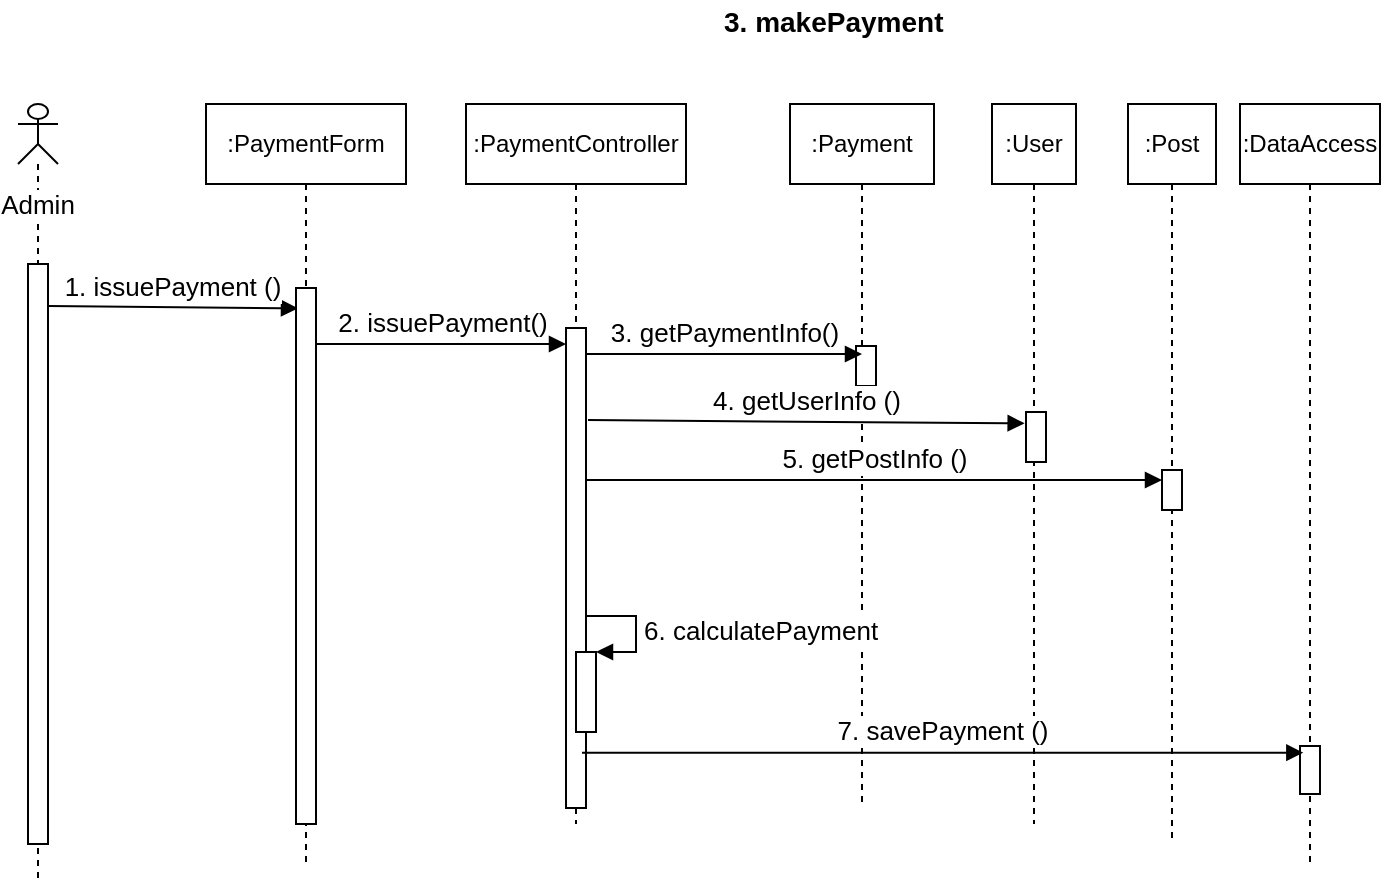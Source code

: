 <mxfile version="11.0.7" type="device"><diagram id="mieyKiNj6Iaah47eyiVF" name="Page-1"><mxGraphModel dx="782" dy="386" grid="1" gridSize="10" guides="1" tooltips="1" connect="1" arrows="1" fold="1" page="1" pageScale="1" pageWidth="827" pageHeight="1169" math="0" shadow="0"><root><mxCell id="0"/><mxCell id="1" parent="0"/><mxCell id="izwkwdvWK6zhRXJxxQwd-1" value="&lt;font style=&quot;font-size: 13px&quot;&gt;Admin&lt;/font&gt;" style="shape=umlLifeline;participant=umlActor;perimeter=lifelinePerimeter;whiteSpace=wrap;html=1;container=1;collapsible=0;recursiveResize=0;verticalAlign=top;spacingTop=36;labelBackgroundColor=#ffffff;outlineConnect=0;size=30;" parent="1" vertex="1"><mxGeometry x="8" y="80" width="20" height="390" as="geometry"/></mxCell><mxCell id="izwkwdvWK6zhRXJxxQwd-9" value="" style="html=1;points=[];perimeter=orthogonalPerimeter;" parent="izwkwdvWK6zhRXJxxQwd-1" vertex="1"><mxGeometry x="5" y="80" width="10" height="290" as="geometry"/></mxCell><mxCell id="izwkwdvWK6zhRXJxxQwd-12" value="&lt;font style=&quot;font-size: 13px&quot;&gt;1. issuePayment ()&lt;/font&gt;" style="html=1;verticalAlign=bottom;endArrow=block;entryX=0.1;entryY=0.038;entryDx=0;entryDy=0;entryPerimeter=0;" parent="izwkwdvWK6zhRXJxxQwd-1" target="izwkwdvWK6zhRXJxxQwd-10" edge="1"><mxGeometry width="80" relative="1" as="geometry"><mxPoint x="15" y="101" as="sourcePoint"/><mxPoint x="132" y="101.265" as="targetPoint"/></mxGeometry></mxCell><mxCell id="izwkwdvWK6zhRXJxxQwd-2" value="&lt;b&gt;&lt;font style=&quot;font-size: 14px&quot;&gt;3. makePayment&lt;/font&gt;&lt;/b&gt;" style="text;html=1;resizable=0;points=[];autosize=1;align=left;verticalAlign=top;spacingTop=-4;" parent="1" vertex="1"><mxGeometry x="359" y="28" width="130" height="20" as="geometry"/></mxCell><mxCell id="izwkwdvWK6zhRXJxxQwd-3" value=":PaymentForm" style="shape=umlLifeline;perimeter=lifelinePerimeter;whiteSpace=wrap;html=1;container=1;collapsible=0;recursiveResize=0;outlineConnect=0;" parent="1" vertex="1"><mxGeometry x="102" y="80" width="100" height="380" as="geometry"/></mxCell><mxCell id="izwkwdvWK6zhRXJxxQwd-10" value="" style="html=1;points=[];perimeter=orthogonalPerimeter;" parent="izwkwdvWK6zhRXJxxQwd-3" vertex="1"><mxGeometry x="45" y="92" width="10" height="268" as="geometry"/></mxCell><mxCell id="4-b_wKBrie9yEOT7dolE-8" value="&lt;font style=&quot;font-size: 13px&quot;&gt;2. issuePayment()&lt;/font&gt;" style="html=1;verticalAlign=bottom;endArrow=block;" parent="izwkwdvWK6zhRXJxxQwd-3" target="4-b_wKBrie9yEOT7dolE-7" edge="1"><mxGeometry width="80" relative="1" as="geometry"><mxPoint x="55" y="120" as="sourcePoint"/><mxPoint x="158.5" y="120" as="targetPoint"/></mxGeometry></mxCell><mxCell id="izwkwdvWK6zhRXJxxQwd-4" value=":Payment" style="shape=umlLifeline;perimeter=lifelinePerimeter;whiteSpace=wrap;html=1;container=1;collapsible=0;recursiveResize=0;outlineConnect=0;" parent="1" vertex="1"><mxGeometry x="394" y="80" width="72" height="350" as="geometry"/></mxCell><mxCell id="izwkwdvWK6zhRXJxxQwd-14" value="" style="html=1;points=[];perimeter=orthogonalPerimeter;" parent="izwkwdvWK6zhRXJxxQwd-4" vertex="1"><mxGeometry x="33" y="121" width="10" height="20" as="geometry"/></mxCell><mxCell id="izwkwdvWK6zhRXJxxQwd-17" value="&lt;font style=&quot;font-size: 13px&quot;&gt;4. getUserInfo ()&lt;/font&gt;" style="html=1;verticalAlign=bottom;endArrow=block;exitX=1.2;exitY=0.121;exitDx=0;exitDy=0;exitPerimeter=0;entryX=-0.067;entryY=0.227;entryDx=0;entryDy=0;entryPerimeter=0;" parent="izwkwdvWK6zhRXJxxQwd-4" target="izwkwdvWK6zhRXJxxQwd-16" edge="1"><mxGeometry width="80" relative="1" as="geometry"><mxPoint x="-101" y="158.04" as="sourcePoint"/><mxPoint x="122" y="158.04" as="targetPoint"/></mxGeometry></mxCell><mxCell id="izwkwdvWK6zhRXJxxQwd-5" value=":User" style="shape=umlLifeline;perimeter=lifelinePerimeter;whiteSpace=wrap;html=1;container=1;collapsible=0;recursiveResize=0;outlineConnect=0;" parent="1" vertex="1"><mxGeometry x="495" y="80" width="42" height="360" as="geometry"/></mxCell><mxCell id="izwkwdvWK6zhRXJxxQwd-16" value="" style="html=1;points=[];perimeter=orthogonalPerimeter;" parent="izwkwdvWK6zhRXJxxQwd-5" vertex="1"><mxGeometry x="17" y="154" width="10" height="25" as="geometry"/></mxCell><mxCell id="izwkwdvWK6zhRXJxxQwd-6" value=":Post" style="shape=umlLifeline;perimeter=lifelinePerimeter;whiteSpace=wrap;html=1;container=1;collapsible=0;recursiveResize=0;outlineConnect=0;" parent="1" vertex="1"><mxGeometry x="563" y="80" width="44" height="370" as="geometry"/></mxCell><mxCell id="izwkwdvWK6zhRXJxxQwd-19" value="" style="html=1;points=[];perimeter=orthogonalPerimeter;" parent="izwkwdvWK6zhRXJxxQwd-6" vertex="1"><mxGeometry x="17" y="183" width="10" height="20" as="geometry"/></mxCell><mxCell id="4-b_wKBrie9yEOT7dolE-1" value=":DataAccess" style="shape=umlLifeline;perimeter=lifelinePerimeter;whiteSpace=wrap;html=1;container=1;collapsible=0;recursiveResize=0;outlineConnect=0;" parent="1" vertex="1"><mxGeometry x="619" y="80" width="70" height="380" as="geometry"/></mxCell><mxCell id="izwkwdvWK6zhRXJxxQwd-26" value="" style="html=1;points=[];perimeter=orthogonalPerimeter;" parent="4-b_wKBrie9yEOT7dolE-1" vertex="1"><mxGeometry x="30" y="321" width="10" height="24" as="geometry"/></mxCell><mxCell id="4-b_wKBrie9yEOT7dolE-6" value=":PaymentController" style="shape=umlLifeline;perimeter=lifelinePerimeter;whiteSpace=wrap;html=1;container=1;collapsible=0;recursiveResize=0;outlineConnect=0;" parent="1" vertex="1"><mxGeometry x="232" y="80" width="110" height="360" as="geometry"/></mxCell><mxCell id="4-b_wKBrie9yEOT7dolE-7" value="" style="html=1;points=[];perimeter=orthogonalPerimeter;" parent="4-b_wKBrie9yEOT7dolE-6" vertex="1"><mxGeometry x="50" y="112" width="10" height="240" as="geometry"/></mxCell><mxCell id="4-b_wKBrie9yEOT7dolE-9" value="&lt;font style=&quot;font-size: 13px&quot;&gt;3. getPaymentInfo()&lt;/font&gt;" style="html=1;verticalAlign=bottom;endArrow=block;entryX=0.3;entryY=0.2;entryDx=0;entryDy=0;entryPerimeter=0;" parent="4-b_wKBrie9yEOT7dolE-6" target="izwkwdvWK6zhRXJxxQwd-14" edge="1"><mxGeometry width="80" relative="1" as="geometry"><mxPoint x="60" y="125" as="sourcePoint"/><mxPoint x="188" y="125" as="targetPoint"/></mxGeometry></mxCell><mxCell id="4-b_wKBrie9yEOT7dolE-12" value="" style="html=1;points=[];perimeter=orthogonalPerimeter;" parent="4-b_wKBrie9yEOT7dolE-6" vertex="1"><mxGeometry x="55" y="274" width="10" height="40" as="geometry"/></mxCell><mxCell id="4-b_wKBrie9yEOT7dolE-13" value="&lt;font style=&quot;font-size: 13px&quot;&gt;6. calculatePayment&lt;/font&gt;" style="edgeStyle=orthogonalEdgeStyle;html=1;align=left;spacingLeft=2;endArrow=block;rounded=0;entryX=1;entryY=0;" parent="4-b_wKBrie9yEOT7dolE-6" target="4-b_wKBrie9yEOT7dolE-12" edge="1"><mxGeometry relative="1" as="geometry"><mxPoint x="60" y="256" as="sourcePoint"/><Array as="points"><mxPoint x="85" y="256"/></Array></mxGeometry></mxCell><mxCell id="izwkwdvWK6zhRXJxxQwd-18" value="&lt;font style=&quot;font-size: 13px&quot;&gt;5. getPostInfo ()&lt;/font&gt;" style="html=1;verticalAlign=bottom;endArrow=block;" parent="1" edge="1"><mxGeometry width="80" relative="1" as="geometry"><mxPoint x="292" y="268" as="sourcePoint"/><mxPoint x="580" y="268" as="targetPoint"/></mxGeometry></mxCell><mxCell id="izwkwdvWK6zhRXJxxQwd-28" value="&lt;font style=&quot;font-size: 13px&quot;&gt;7. savePayment ()&lt;/font&gt;" style="html=1;verticalAlign=bottom;endArrow=block;exitX=0.8;exitY=0.885;exitDx=0;exitDy=0;exitPerimeter=0;entryX=0.167;entryY=0.139;entryDx=0;entryDy=0;entryPerimeter=0;" parent="1" source="4-b_wKBrie9yEOT7dolE-7" target="izwkwdvWK6zhRXJxxQwd-26" edge="1"><mxGeometry width="80" relative="1" as="geometry"><mxPoint x="316" y="403.6" as="sourcePoint"/><mxPoint x="767" y="405" as="targetPoint"/></mxGeometry></mxCell></root></mxGraphModel></diagram></mxfile>